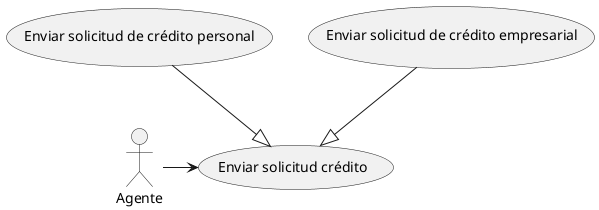 @startuml
:Agente: as a
(Enviar solicitud crédito) as es
(Enviar solicitud de crédito personal) as esp
(Enviar solicitud de crédito empresarial) as ese

a -> es
esp --|> es
ese --|> es


@enduml